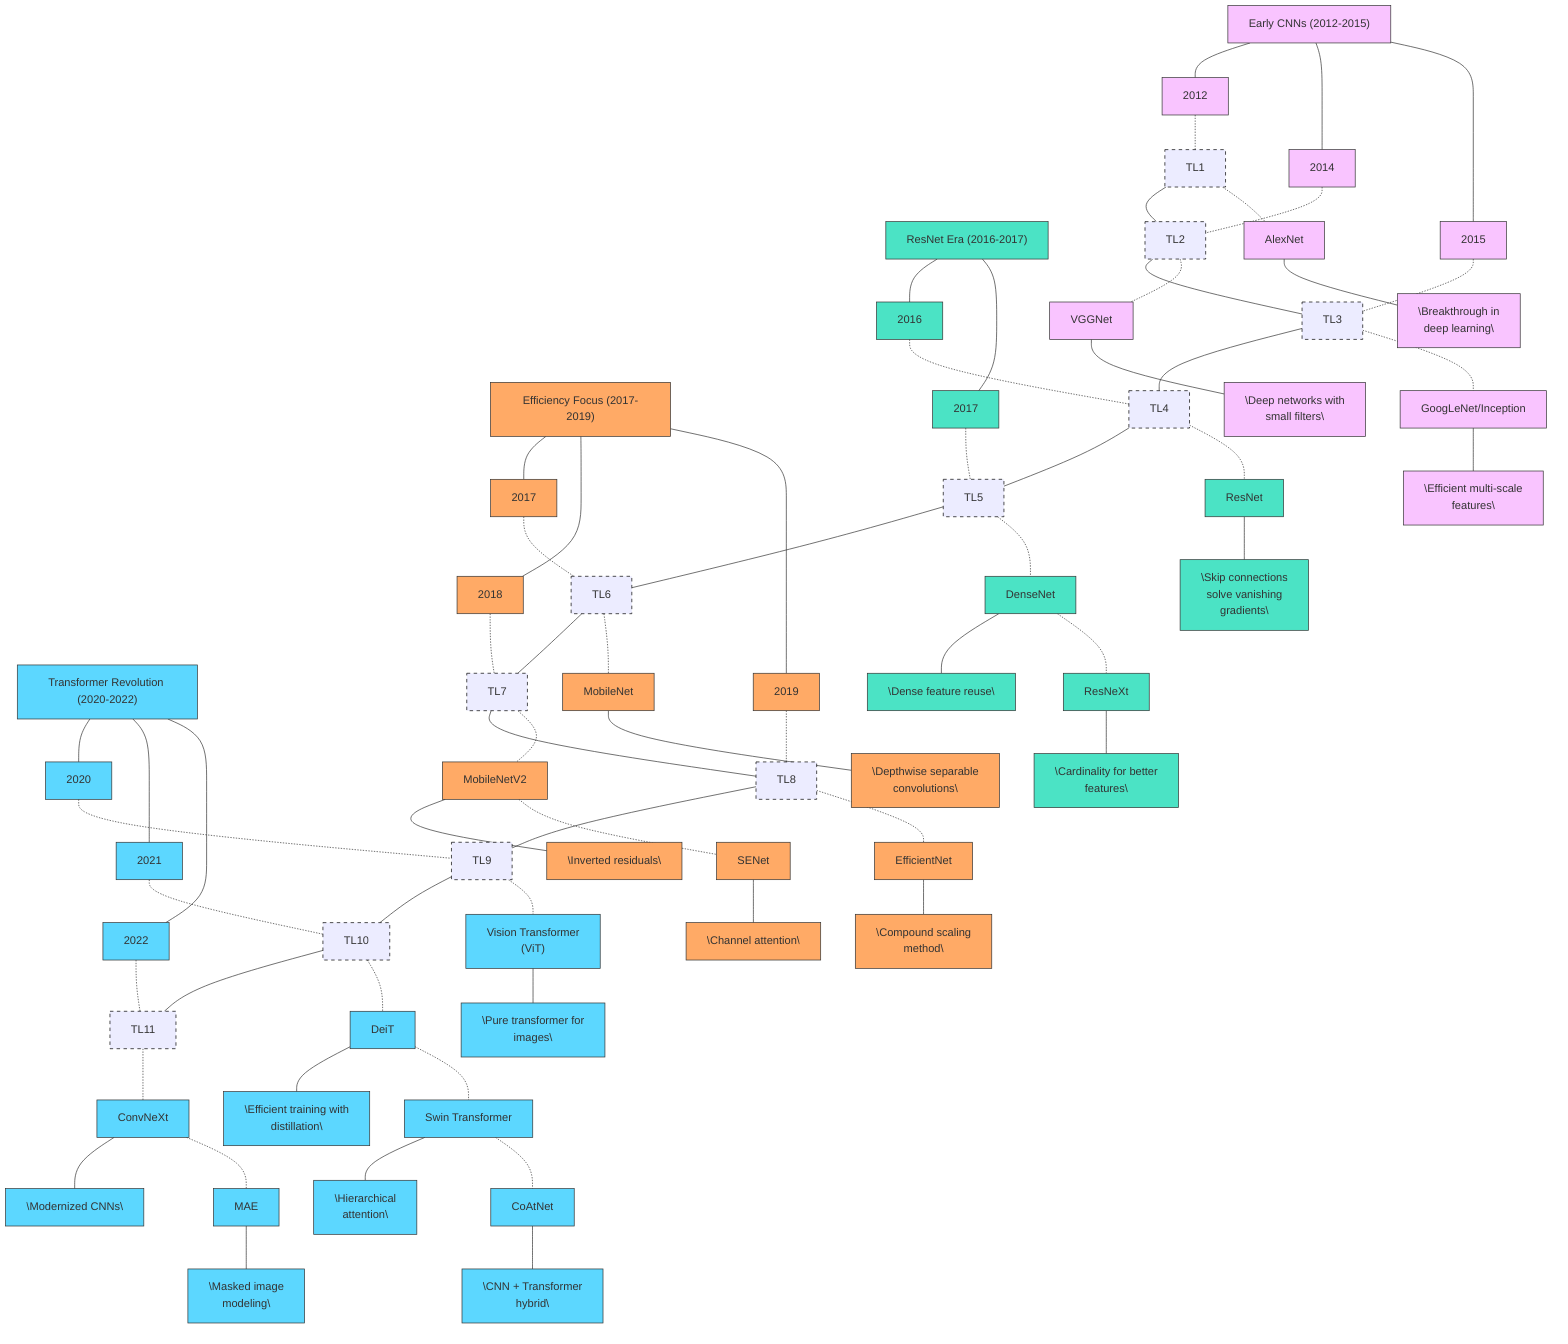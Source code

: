 flowchart TB
    %% Styles for different eras
    classDef earlyCNN fill:#f9c4ff,stroke:#333,stroke-width:1px
    classDef resnetEra fill:#4be3c5,stroke:#333,stroke-width:1px
    classDef efficiency fill:#ffaa66,stroke:#333,stroke-width:1px
    classDef transformer fill:#5cd7ff,stroke:#333,stroke-width:1px
    classDef timeline stroke:#000,stroke-width:1px
    classDef timelineMarker stroke:#000,stroke-width:1px,stroke-dasharray: 5 5
    
    %% Era headers (first row)
    Era1["Early CNNs (2012-2015)"]:::earlyCNN
    Era2["ResNet Era (2016-2017)"]:::resnetEra
    Era3["Efficiency Focus (2017-2019)"]:::efficiency
    Era4["Transformer Revolution (2020-2022)"]:::transformer
    
    %% Year labels (second row)
    Y2012["2012"]:::earlyCNN
    Y2014["2014"]:::earlyCNN
    Y2015["2015"]:::earlyCNN
    Y2016["2016"]:::resnetEra
    Y2017a["2017"]:::resnetEra
    Y2017b["2017"]:::efficiency
    Y2018["2018"]:::efficiency
    Y2019["2019"]:::efficiency
    Y2020["2020"]:::transformer
    Y2021["2021"]:::transformer
    Y2022["2022"]:::transformer
    
    %% Era to Year connections
    Era1 --- Y2012 & Y2014 & Y2015
    Era2 --- Y2016 & Y2017a
    Era3 --- Y2017b & Y2018 & Y2019
    Era4 --- Y2020 & Y2021 & Y2022
    
    %% Timeline with markers
    TL1 --- TL2 --- TL3 --- TL4 --- TL5 --- TL6 --- TL7 --- TL8 --- TL9 --- TL10 --- TL11
    TL1 & TL2 & TL3 & TL4 & TL5 & TL6 & TL7 & TL8 & TL9 & TL10 & TL11:::timeline
    
    %% Timeline markers to years
    Y2012 -.- TL1:::timelineMarker
    Y2014 -.- TL2:::timelineMarker
    Y2015 -.- TL3:::timelineMarker
    Y2016 -.- TL4:::timelineMarker
    Y2017a -.- TL5:::timelineMarker
    Y2017b -.- TL6:::timelineMarker
    Y2018 -.- TL7:::timelineMarker
    Y2019 -.- TL8:::timelineMarker
    Y2020 -.- TL9:::timelineMarker
    Y2021 -.- TL10:::timelineMarker
    Y2022 -.- TL11:::timelineMarker
    
    %% Models (third row)
    AlexNet["AlexNet"]:::earlyCNN
    VGGNet["VGGNet"]:::earlyCNN
    Inception["GoogLeNet/Inception"]:::earlyCNN
    ResNet["ResNet"]:::resnetEra
    DenseNet["DenseNet"]:::resnetEra
    MobileNet["MobileNet"]:::efficiency
    MobileNetV2["MobileNetV2"]:::efficiency
    EfficientNet["EfficientNet"]:::efficiency
    ViT["Vision Transformer<br/>(ViT)"]:::transformer
    DeiT["DeiT"]:::transformer
    ConvNeXt["ConvNeXt"]:::transformer
    
    %% Timeline to Models connections
    TL1 -.- AlexNet
    TL2 -.- VGGNet
    TL3 -.- Inception
    TL4 -.- ResNet
    TL5 -.- DenseNet
    TL6 -.- MobileNet
    TL7 -.- MobileNetV2
    TL8 -.- EfficientNet
    TL9 -.- ViT
    TL10 -.- DeiT
    TL11 -.- ConvNeXt
    
    %% Key contributions (fourth row)
    AlexContrib["\"Breakthrough in<br/>deep learning\""]:::earlyCNN
    VGGContrib["\"Deep networks with<br/>small filters\""]:::earlyCNN
    InceptionContrib["\"Efficient multi-scale<br/>features\""]:::earlyCNN
    ResNetContrib["\"Skip connections<br/>solve vanishing<br/>gradients\""]:::resnetEra
    DenseNetContrib["\"Dense feature reuse\""]:::resnetEra
    MobileNetContrib["\"Depthwise separable<br/>convolutions\""]:::efficiency
    MobileNetV2Contrib["\"Inverted residuals\""]:::efficiency
    EfficientNetContrib["\"Compound scaling<br/>method\""]:::efficiency
    ViTContrib["\"Pure transformer for<br/>images\""]:::transformer
    DeiTContrib["\"Efficient training with<br/>distillation\""]:::transformer
    ConvNeXtContrib["\"Modernized CNNs\""]:::transformer
    
    %% Models to contributions connections
    AlexNet --- AlexContrib
    VGGNet --- VGGContrib
    Inception --- InceptionContrib
    ResNet --- ResNetContrib
    DenseNet --- DenseNetContrib
    MobileNet --- MobileNetContrib
    MobileNetV2 --- MobileNetV2Contrib
    EfficientNet --- EfficientNetContrib
    ViT --- ViTContrib
    DeiT --- DeiTContrib
    ConvNeXt --- ConvNeXtContrib
    
    %% Secondary models (fifth row)
    ResNeXt["ResNeXt"]:::resnetEra
    ResNeXtContrib["\"Cardinality for better<br/>features\""]:::resnetEra
    SENet["SENet"]:::efficiency
    SENetContrib["\"Channel attention\""]:::efficiency
    Swin["Swin Transformer"]:::transformer
    SwinContrib["\"Hierarchical<br/>attention\""]:::transformer
    CoAtNet["CoAtNet"]:::transformer
    CoAtNetContrib["\"CNN + Transformer<br/>hybrid\""]:::transformer
    MAE["MAE"]:::transformer
    MAEContrib["\"Masked image<br/>modeling\""]:::transformer

    %% Secondary model connections
    DenseNet -.- ResNeXt
    ResNeXt --- ResNeXtContrib
    MobileNetV2 -.- SENet
    SENet --- SENetContrib
    DeiT -.- Swin
    Swin --- SwinContrib
    Swin -.- CoAtNet
    CoAtNet --- CoAtNetContrib
    ConvNeXt -.- MAE
    MAE --- MAEContrib